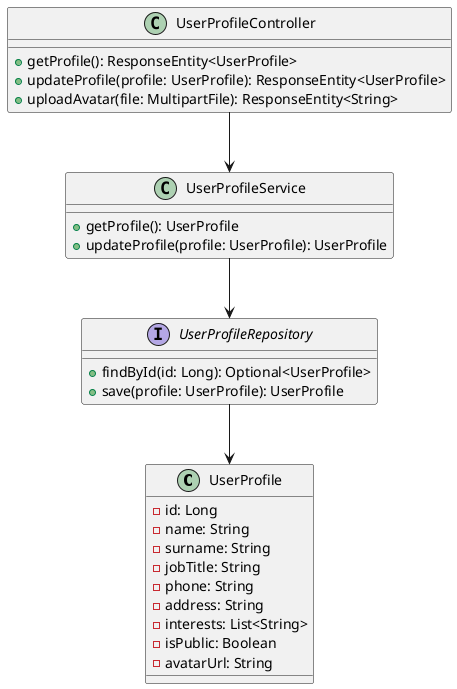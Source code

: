 @startuml
class UserProfile {
    - id: Long
    - name: String
    - surname: String
    - jobTitle: String
    - phone: String
    - address: String
    - interests: List<String>
    - isPublic: Boolean
    - avatarUrl: String
}

interface UserProfileRepository {
    + findById(id: Long): Optional<UserProfile>
    + save(profile: UserProfile): UserProfile
}

class UserProfileService {
    + getProfile(): UserProfile
    + updateProfile(profile: UserProfile): UserProfile
}

class UserProfileController {
    + getProfile(): ResponseEntity<UserProfile>
    + updateProfile(profile: UserProfile): ResponseEntity<UserProfile>
    + uploadAvatar(file: MultipartFile): ResponseEntity<String>
}

UserProfileRepository --> UserProfile
UserProfileService --> UserProfileRepository
UserProfileController --> UserProfileService
@enduml